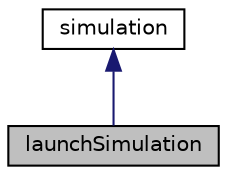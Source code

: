 digraph "launchSimulation"
{
 // LATEX_PDF_SIZE
  edge [fontname="Helvetica",fontsize="10",labelfontname="Helvetica",labelfontsize="10"];
  node [fontname="Helvetica",fontsize="10",shape=record];
  Node1 [label="launchSimulation",height=0.2,width=0.4,color="black", fillcolor="grey75", style="filled", fontcolor="black",tooltip="launchSimulation class"];
  Node2 -> Node1 [dir="back",color="midnightblue",fontsize="10",style="solid",fontname="Helvetica"];
  Node2 [label="simulation",height=0.2,width=0.4,color="black", fillcolor="white", style="filled",URL="$classsimulation.html",tooltip="simulation class"];
}
